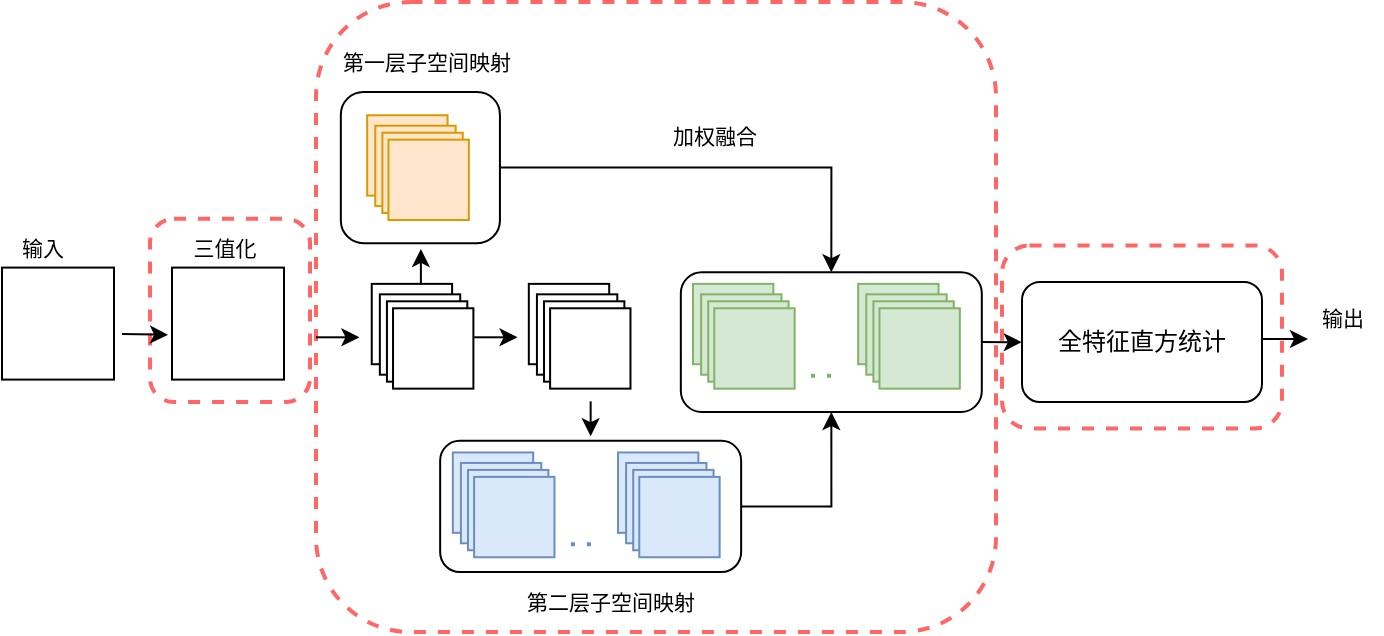<mxfile version="14.4.3" type="github">
  <diagram id="3raOUY3oFX_rAmNxmDs3" name="第 1 页">
    <mxGraphModel dx="1422" dy="746" grid="1" gridSize="10" guides="1" tooltips="1" connect="1" arrows="1" fold="1" page="1" pageScale="1" pageWidth="827" pageHeight="1169" math="0" shadow="0">
      <root>
        <mxCell id="0" />
        <mxCell id="1" parent="0" />
        <mxCell id="29HYPzocDJOvQepny2lJ-206" value="" style="group" vertex="1" connectable="0" parent="1">
          <mxGeometry x="197" y="105" width="343" height="270" as="geometry" />
        </mxCell>
        <mxCell id="29HYPzocDJOvQepny2lJ-212" value="" style="rounded=1;whiteSpace=wrap;html=1;fillColor=none;dashed=1;strokeColor=#FF6666;strokeWidth=2;" vertex="1" parent="29HYPzocDJOvQepny2lJ-206">
          <mxGeometry y="-45" width="340" height="315" as="geometry" />
        </mxCell>
        <mxCell id="29HYPzocDJOvQepny2lJ-111" value="" style="rounded=1;whiteSpace=wrap;html=1;fillColor=none;" vertex="1" parent="29HYPzocDJOvQepny2lJ-206">
          <mxGeometry x="12.415" width="79.554" height="75.581" as="geometry" />
        </mxCell>
        <mxCell id="29HYPzocDJOvQepny2lJ-115" value="" style="whiteSpace=wrap;html=1;aspect=fixed;" vertex="1" parent="29HYPzocDJOvQepny2lJ-206">
          <mxGeometry x="27.869" y="95.93" width="40.183" height="40.183" as="geometry" />
        </mxCell>
        <mxCell id="29HYPzocDJOvQepny2lJ-116" value="" style="whiteSpace=wrap;html=1;aspect=fixed;" vertex="1" parent="29HYPzocDJOvQepny2lJ-206">
          <mxGeometry x="31.923" y="101.163" width="40.183" height="40.183" as="geometry" />
        </mxCell>
        <mxCell id="29HYPzocDJOvQepny2lJ-117" value="" style="whiteSpace=wrap;html=1;aspect=fixed;" vertex="1" parent="29HYPzocDJOvQepny2lJ-206">
          <mxGeometry x="35.47" y="104.651" width="40.183" height="40.183" as="geometry" />
        </mxCell>
        <mxCell id="29HYPzocDJOvQepny2lJ-118" value="" style="whiteSpace=wrap;html=1;aspect=fixed;" vertex="1" parent="29HYPzocDJOvQepny2lJ-206">
          <mxGeometry x="38.51" y="108.14" width="40.183" height="40.183" as="geometry" />
        </mxCell>
        <mxCell id="29HYPzocDJOvQepny2lJ-119" value="" style="endArrow=classic;html=1;" edge="1" parent="29HYPzocDJOvQepny2lJ-206">
          <mxGeometry x="-40.537" width="36.194" height="39.062" as="geometry">
            <mxPoint x="52.445" y="95.93" as="sourcePoint" />
            <mxPoint x="52.445" y="78.488" as="targetPoint" />
          </mxGeometry>
        </mxCell>
        <mxCell id="29HYPzocDJOvQepny2lJ-120" value="" style="whiteSpace=wrap;html=1;aspect=fixed;" vertex="1" parent="29HYPzocDJOvQepny2lJ-206">
          <mxGeometry x="106.41" y="95.93" width="40.183" height="40.183" as="geometry" />
        </mxCell>
        <mxCell id="29HYPzocDJOvQepny2lJ-121" value="" style="whiteSpace=wrap;html=1;aspect=fixed;" vertex="1" parent="29HYPzocDJOvQepny2lJ-206">
          <mxGeometry x="110.464" y="101.163" width="40.183" height="40.183" as="geometry" />
        </mxCell>
        <mxCell id="29HYPzocDJOvQepny2lJ-122" value="" style="whiteSpace=wrap;html=1;aspect=fixed;" vertex="1" parent="29HYPzocDJOvQepny2lJ-206">
          <mxGeometry x="114.011" y="104.651" width="40.183" height="40.183" as="geometry" />
        </mxCell>
        <mxCell id="29HYPzocDJOvQepny2lJ-123" value="" style="whiteSpace=wrap;html=1;aspect=fixed;" vertex="1" parent="29HYPzocDJOvQepny2lJ-206">
          <mxGeometry x="117.051" y="108.14" width="40.183" height="40.183" as="geometry" />
        </mxCell>
        <mxCell id="29HYPzocDJOvQepny2lJ-124" value="" style="whiteSpace=wrap;html=1;aspect=fixed;fillColor=#ffe6cc;strokeColor=#d79b00;" vertex="1" parent="29HYPzocDJOvQepny2lJ-206">
          <mxGeometry x="25.589" y="11.628" width="40.183" height="40.183" as="geometry" />
        </mxCell>
        <mxCell id="29HYPzocDJOvQepny2lJ-125" value="" style="whiteSpace=wrap;html=1;aspect=fixed;fillColor=#ffe6cc;strokeColor=#d79b00;" vertex="1" parent="29HYPzocDJOvQepny2lJ-206">
          <mxGeometry x="29.643" y="16.86" width="40.183" height="40.183" as="geometry" />
        </mxCell>
        <mxCell id="29HYPzocDJOvQepny2lJ-126" value="" style="whiteSpace=wrap;html=1;aspect=fixed;fillColor=#ffe6cc;strokeColor=#d79b00;" vertex="1" parent="29HYPzocDJOvQepny2lJ-206">
          <mxGeometry x="33.19" y="20.349" width="40.183" height="40.183" as="geometry" />
        </mxCell>
        <mxCell id="29HYPzocDJOvQepny2lJ-127" value="" style="whiteSpace=wrap;html=1;aspect=fixed;fillColor=#ffe6cc;strokeColor=#d79b00;" vertex="1" parent="29HYPzocDJOvQepny2lJ-206">
          <mxGeometry x="36.23" y="23.837" width="40.183" height="40.183" as="geometry" />
        </mxCell>
        <mxCell id="29HYPzocDJOvQepny2lJ-128" value="" style="whiteSpace=wrap;html=1;aspect=fixed;fillColor=#dae8fc;strokeColor=#6c8ebf;" vertex="1" parent="29HYPzocDJOvQepny2lJ-206">
          <mxGeometry x="68.407" y="180.233" width="40.183" height="40.183" as="geometry" />
        </mxCell>
        <mxCell id="29HYPzocDJOvQepny2lJ-129" value="" style="whiteSpace=wrap;html=1;aspect=fixed;fillColor=#dae8fc;strokeColor=#6c8ebf;" vertex="1" parent="29HYPzocDJOvQepny2lJ-206">
          <mxGeometry x="72.46" y="185.465" width="40.183" height="40.183" as="geometry" />
        </mxCell>
        <mxCell id="29HYPzocDJOvQepny2lJ-130" value="" style="whiteSpace=wrap;html=1;aspect=fixed;fillColor=#dae8fc;strokeColor=#6c8ebf;" vertex="1" parent="29HYPzocDJOvQepny2lJ-206">
          <mxGeometry x="76.007" y="188.953" width="40.183" height="40.183" as="geometry" />
        </mxCell>
        <mxCell id="29HYPzocDJOvQepny2lJ-131" value="" style="whiteSpace=wrap;html=1;aspect=fixed;fillColor=#dae8fc;strokeColor=#6c8ebf;" vertex="1" parent="29HYPzocDJOvQepny2lJ-206">
          <mxGeometry x="79.048" y="192.442" width="40.183" height="40.183" as="geometry" />
        </mxCell>
        <mxCell id="29HYPzocDJOvQepny2lJ-132" value="" style="whiteSpace=wrap;html=1;aspect=fixed;fillColor=#dae8fc;strokeColor=#6c8ebf;" vertex="1" parent="29HYPzocDJOvQepny2lJ-206">
          <mxGeometry x="151.001" y="180.233" width="40.183" height="40.183" as="geometry" />
        </mxCell>
        <mxCell id="29HYPzocDJOvQepny2lJ-133" value="" style="whiteSpace=wrap;html=1;aspect=fixed;fillColor=#dae8fc;strokeColor=#6c8ebf;" vertex="1" parent="29HYPzocDJOvQepny2lJ-206">
          <mxGeometry x="155.055" y="185.465" width="40.183" height="40.183" as="geometry" />
        </mxCell>
        <mxCell id="29HYPzocDJOvQepny2lJ-134" value="" style="whiteSpace=wrap;html=1;aspect=fixed;fillColor=#dae8fc;strokeColor=#6c8ebf;" vertex="1" parent="29HYPzocDJOvQepny2lJ-206">
          <mxGeometry x="158.602" y="188.953" width="40.183" height="40.183" as="geometry" />
        </mxCell>
        <mxCell id="29HYPzocDJOvQepny2lJ-135" value="" style="whiteSpace=wrap;html=1;aspect=fixed;fillColor=#dae8fc;strokeColor=#6c8ebf;" vertex="1" parent="29HYPzocDJOvQepny2lJ-206">
          <mxGeometry x="161.642" y="192.442" width="40.183" height="40.183" as="geometry" />
        </mxCell>
        <mxCell id="29HYPzocDJOvQepny2lJ-136" value="" style="endArrow=classic;html=1;" edge="1" parent="29HYPzocDJOvQepny2lJ-206">
          <mxGeometry x="-40.537" width="36.194" height="39.062" as="geometry">
            <mxPoint x="137.32" y="154.651" as="sourcePoint" />
            <mxPoint x="137.32" y="172.093" as="targetPoint" />
          </mxGeometry>
        </mxCell>
        <mxCell id="29HYPzocDJOvQepny2lJ-137" value="" style="endArrow=none;dashed=1;html=1;dashPattern=1 3;strokeWidth=2;fillColor=#dae8fc;strokeColor=#6c8ebf;" edge="1" parent="29HYPzocDJOvQepny2lJ-206">
          <mxGeometry x="-40.537" width="36.194" height="39.062" as="geometry">
            <mxPoint x="127.439" y="226.163" as="sourcePoint" />
            <mxPoint x="141.12" y="226.163" as="targetPoint" />
          </mxGeometry>
        </mxCell>
        <mxCell id="29HYPzocDJOvQepny2lJ-138" value="" style="rounded=1;whiteSpace=wrap;html=1;fillColor=none;" vertex="1" parent="29HYPzocDJOvQepny2lJ-206">
          <mxGeometry x="62.073" y="174.42" width="150.496" height="65.58" as="geometry" />
        </mxCell>
        <mxCell id="29HYPzocDJOvQepny2lJ-139" value="" style="whiteSpace=wrap;html=1;aspect=fixed;fillColor=#d5e8d4;strokeColor=#82b366;" vertex="1" parent="29HYPzocDJOvQepny2lJ-206">
          <mxGeometry x="188.498" y="95.93" width="40.183" height="40.183" as="geometry" />
        </mxCell>
        <mxCell id="29HYPzocDJOvQepny2lJ-140" value="" style="whiteSpace=wrap;html=1;aspect=fixed;fillColor=#d5e8d4;strokeColor=#82b366;" vertex="1" parent="29HYPzocDJOvQepny2lJ-206">
          <mxGeometry x="192.552" y="101.163" width="40.183" height="40.183" as="geometry" />
        </mxCell>
        <mxCell id="29HYPzocDJOvQepny2lJ-141" value="" style="whiteSpace=wrap;html=1;aspect=fixed;fillColor=#d5e8d4;strokeColor=#82b366;" vertex="1" parent="29HYPzocDJOvQepny2lJ-206">
          <mxGeometry x="196.099" y="104.651" width="40.183" height="40.183" as="geometry" />
        </mxCell>
        <mxCell id="29HYPzocDJOvQepny2lJ-142" value="" style="whiteSpace=wrap;html=1;aspect=fixed;fillColor=#d5e8d4;strokeColor=#82b366;" vertex="1" parent="29HYPzocDJOvQepny2lJ-206">
          <mxGeometry x="199.139" y="108.14" width="40.183" height="40.183" as="geometry" />
        </mxCell>
        <mxCell id="29HYPzocDJOvQepny2lJ-143" value="" style="whiteSpace=wrap;html=1;aspect=fixed;fillColor=#d5e8d4;strokeColor=#82b366;" vertex="1" parent="29HYPzocDJOvQepny2lJ-206">
          <mxGeometry x="271.093" y="95.93" width="40.183" height="40.183" as="geometry" />
        </mxCell>
        <mxCell id="29HYPzocDJOvQepny2lJ-144" value="" style="whiteSpace=wrap;html=1;aspect=fixed;fillColor=#d5e8d4;strokeColor=#82b366;" vertex="1" parent="29HYPzocDJOvQepny2lJ-206">
          <mxGeometry x="275.146" y="101.163" width="40.183" height="40.183" as="geometry" />
        </mxCell>
        <mxCell id="29HYPzocDJOvQepny2lJ-145" value="" style="whiteSpace=wrap;html=1;aspect=fixed;fillColor=#d5e8d4;strokeColor=#82b366;" vertex="1" parent="29HYPzocDJOvQepny2lJ-206">
          <mxGeometry x="278.693" y="104.651" width="40.183" height="40.183" as="geometry" />
        </mxCell>
        <mxCell id="29HYPzocDJOvQepny2lJ-146" value="" style="whiteSpace=wrap;html=1;aspect=fixed;fillColor=#d5e8d4;strokeColor=#82b366;" vertex="1" parent="29HYPzocDJOvQepny2lJ-206">
          <mxGeometry x="281.734" y="108.14" width="40.183" height="40.183" as="geometry" />
        </mxCell>
        <mxCell id="29HYPzocDJOvQepny2lJ-147" value="" style="endArrow=none;dashed=1;html=1;dashPattern=1 3;strokeWidth=2;fillColor=#d5e8d4;strokeColor=#82b366;" edge="1" parent="29HYPzocDJOvQepny2lJ-206">
          <mxGeometry x="-40.537" width="36.194" height="39.062" as="geometry">
            <mxPoint x="247.53" y="141.86" as="sourcePoint" />
            <mxPoint x="261.212" y="141.86" as="targetPoint" />
          </mxGeometry>
        </mxCell>
        <mxCell id="29HYPzocDJOvQepny2lJ-149" value="" style="rounded=1;whiteSpace=wrap;html=1;fillColor=none;" vertex="1" parent="29HYPzocDJOvQepny2lJ-206">
          <mxGeometry x="182.415" y="90.12" width="150.496" height="69.88" as="geometry" />
        </mxCell>
        <mxCell id="29HYPzocDJOvQepny2lJ-150" style="edgeStyle=orthogonalEdgeStyle;rounded=0;orthogonalLoop=1;jettySize=auto;html=1;exitX=1;exitY=0.5;exitDx=0;exitDy=0;entryX=0.5;entryY=0;entryDx=0;entryDy=0;" edge="1" parent="29HYPzocDJOvQepny2lJ-206" source="29HYPzocDJOvQepny2lJ-111" target="29HYPzocDJOvQepny2lJ-149">
          <mxGeometry x="-40.537" as="geometry" />
        </mxCell>
        <mxCell id="29HYPzocDJOvQepny2lJ-151" style="edgeStyle=orthogonalEdgeStyle;rounded=0;orthogonalLoop=1;jettySize=auto;html=1;exitX=1;exitY=0.5;exitDx=0;exitDy=0;entryX=0.5;entryY=1;entryDx=0;entryDy=0;" edge="1" parent="29HYPzocDJOvQepny2lJ-206" source="29HYPzocDJOvQepny2lJ-138" target="29HYPzocDJOvQepny2lJ-149">
          <mxGeometry x="-40.537" as="geometry" />
        </mxCell>
        <mxCell id="29HYPzocDJOvQepny2lJ-152" value="" style="endArrow=classic;html=1;" edge="1" parent="29HYPzocDJOvQepny2lJ-206">
          <mxGeometry x="-40.537" width="36.194" height="39.062" as="geometry">
            <mxPoint y="122.648" as="sourcePoint" />
            <mxPoint x="21.716" y="122.648" as="targetPoint" />
          </mxGeometry>
        </mxCell>
        <mxCell id="29HYPzocDJOvQepny2lJ-153" value="" style="endArrow=classic;html=1;" edge="1" parent="29HYPzocDJOvQepny2lJ-206">
          <mxGeometry x="-40.537" width="36.194" height="39.062" as="geometry">
            <mxPoint x="79.048" y="122.648" as="sourcePoint" />
            <mxPoint x="100.764" y="122.648" as="targetPoint" />
          </mxGeometry>
        </mxCell>
        <mxCell id="29HYPzocDJOvQepny2lJ-154" value="加权融合" style="text;html=1;align=center;verticalAlign=middle;resizable=0;points=[];autosize=1;fontSize=10.5;" vertex="1" parent="29HYPzocDJOvQepny2lJ-206">
          <mxGeometry x="168.504" y="11.63" width="60" height="20" as="geometry" />
        </mxCell>
        <mxCell id="29HYPzocDJOvQepny2lJ-113" value="第二层子空间映射" style="text;html=1;align=center;verticalAlign=middle;resizable=0;points=[];autosize=1;fontSize=10.5;" vertex="1" parent="29HYPzocDJOvQepny2lJ-206">
          <mxGeometry x="91.964" y="245" width="110" height="20" as="geometry" />
        </mxCell>
        <mxCell id="29HYPzocDJOvQepny2lJ-210" value="" style="rounded=1;whiteSpace=wrap;html=1;fillColor=none;dashed=1;strokeColor=#FF6666;strokeWidth=2;" vertex="1" parent="1">
          <mxGeometry x="114" y="168.42" width="80" height="91.58" as="geometry" />
        </mxCell>
        <mxCell id="29HYPzocDJOvQepny2lJ-112" value="第一层子空间映射" style="text;html=1;align=center;verticalAlign=middle;resizable=0;points=[];autosize=1;fontSize=10.5;" vertex="1" parent="1">
          <mxGeometry x="197" y="80" width="110" height="20" as="geometry" />
        </mxCell>
        <mxCell id="29HYPzocDJOvQepny2lJ-114" value="" style="whiteSpace=wrap;html=1;aspect=fixed;" vertex="1" parent="1">
          <mxGeometry x="125" y="192.793" width="56" height="56" as="geometry" />
        </mxCell>
        <mxCell id="29HYPzocDJOvQepny2lJ-155" value="三值化" style="text;html=1;align=center;verticalAlign=middle;resizable=0;points=[];autosize=1;fontSize=10.5;" vertex="1" parent="1">
          <mxGeometry x="126" y="172.79" width="50" height="20" as="geometry" />
        </mxCell>
        <mxCell id="29HYPzocDJOvQepny2lJ-156" value="输出" style="text;html=1;align=center;verticalAlign=middle;resizable=0;points=[];autosize=1;fontSize=10.5;" vertex="1" parent="1">
          <mxGeometry x="690" y="208.42" width="40" height="20" as="geometry" />
        </mxCell>
        <mxCell id="29HYPzocDJOvQepny2lJ-157" value="" style="whiteSpace=wrap;html=1;aspect=fixed;" vertex="1" parent="1">
          <mxGeometry x="40" y="192.793" width="56" height="56" as="geometry" />
        </mxCell>
        <mxCell id="29HYPzocDJOvQepny2lJ-158" value="输入" style="text;html=1;align=center;verticalAlign=middle;resizable=0;points=[];autosize=1;fontSize=10.5;" vertex="1" parent="1">
          <mxGeometry x="40" y="172.79" width="40" height="20" as="geometry" />
        </mxCell>
        <mxCell id="29HYPzocDJOvQepny2lJ-160" value="" style="endArrow=classic;html=1;" edge="1" parent="1">
          <mxGeometry x="37" y="69.43" width="50" height="50" as="geometry">
            <mxPoint x="100" y="226" as="sourcePoint" />
            <mxPoint x="123" y="226.42" as="targetPoint" />
          </mxGeometry>
        </mxCell>
        <mxCell id="29HYPzocDJOvQepny2lJ-161" value="全特征直方统计" style="rounded=1;whiteSpace=wrap;html=1;" vertex="1" parent="1">
          <mxGeometry x="550" y="200" width="120" height="60" as="geometry" />
        </mxCell>
        <mxCell id="29HYPzocDJOvQepny2lJ-208" style="edgeStyle=orthogonalEdgeStyle;rounded=0;orthogonalLoop=1;jettySize=auto;html=1;exitX=1;exitY=0.5;exitDx=0;exitDy=0;" edge="1" parent="1" source="29HYPzocDJOvQepny2lJ-149" target="29HYPzocDJOvQepny2lJ-161">
          <mxGeometry x="134" y="70" as="geometry">
            <mxPoint x="694" y="233.721" as="targetPoint" />
            <mxPoint x="527" y="230.06" as="sourcePoint" />
          </mxGeometry>
        </mxCell>
        <mxCell id="29HYPzocDJOvQepny2lJ-209" style="edgeStyle=orthogonalEdgeStyle;rounded=0;orthogonalLoop=1;jettySize=auto;html=1;exitX=1;exitY=0.5;exitDx=0;exitDy=0;" edge="1" parent="1">
          <mxGeometry x="277" y="68.42" as="geometry">
            <mxPoint x="693" y="228.42" as="targetPoint" />
            <mxPoint x="670" y="228.48" as="sourcePoint" />
          </mxGeometry>
        </mxCell>
        <mxCell id="29HYPzocDJOvQepny2lJ-211" value="" style="rounded=1;whiteSpace=wrap;html=1;fillColor=none;dashed=1;strokeColor=#FF6666;strokeWidth=2;" vertex="1" parent="1">
          <mxGeometry x="540" y="181.69" width="140" height="91.58" as="geometry" />
        </mxCell>
      </root>
    </mxGraphModel>
  </diagram>
</mxfile>
